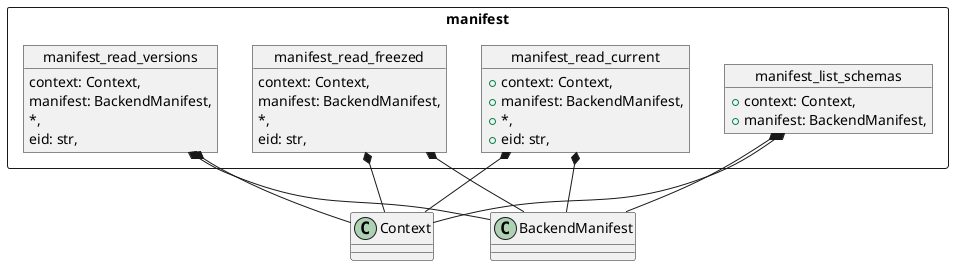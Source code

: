 @startuml
package manifest <<Rectangle>> {

    object manifest_list_schemas {
        +context: Context,
        +manifest: BackendManifest,
    }

    object manifest_read_current {
        +context: Context,
        +manifest: BackendManifest,
        +*,
        +eid: str,
    }

    object manifest_read_freezed {
        context: Context,
        manifest: BackendManifest,
        *,
        eid: str,
    }

    object manifest_read_versions {
        context: Context,
        manifest: BackendManifest,
        *,
        eid: str,
    }

}

manifest_list_schemas *-- Context
manifest_list_schemas *-- BackendManifest
manifest_read_current *-- Context
manifest_read_current *-- BackendManifest
manifest_read_freezed *-- Context
manifest_read_freezed *-- BackendManifest
manifest_read_versions *-- Context
manifest_read_versions *-- BackendManifest


@enduml
